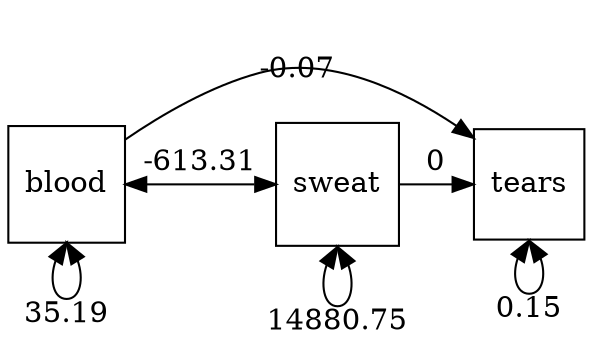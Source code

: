 digraph G {

	# Latents

	# Manifests
	blood [shape = square];
	sweat [shape = square];
	tears [shape = square];

	#Variances/residuals
	blood -> blood[label="35.19", dir=both, headport=s, tailport=s];
	sweat -> sweat[label="14880.75", dir=both, headport=s, tailport=s];
	tears -> tears[label="0.15", dir=both, headport=s, tailport=s];


	# Single arrow paths
	blood -> tears [label="-0.07"];
	sweat -> tears [label="0"];

	# Covariances
	blood -> sweat [dir=both, label="-613.31"];

	{rank=min ; };
	{rank=same; blood sweat tears};


}